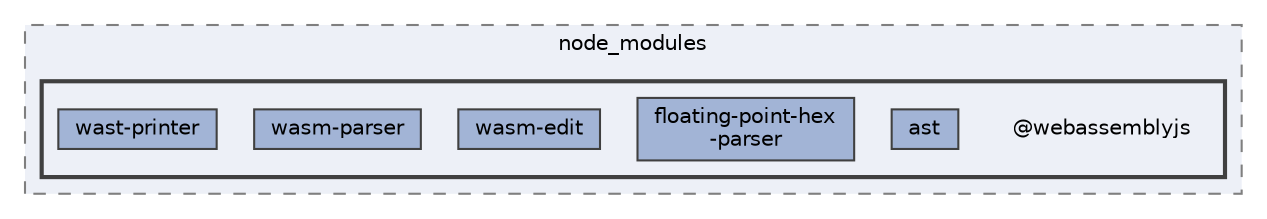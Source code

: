 digraph "pkiclassroomrescheduler/src/main/frontend/node_modules/@webassemblyjs"
{
 // LATEX_PDF_SIZE
  bgcolor="transparent";
  edge [fontname=Helvetica,fontsize=10,labelfontname=Helvetica,labelfontsize=10];
  node [fontname=Helvetica,fontsize=10,shape=box,height=0.2,width=0.4];
  compound=true
  subgraph clusterdir_72953eda66ccb3a2722c28e1c3e6c23b {
    graph [ bgcolor="#edf0f7", pencolor="grey50", label="node_modules", fontname=Helvetica,fontsize=10 style="filled,dashed", URL="dir_72953eda66ccb3a2722c28e1c3e6c23b.html",tooltip=""]
  subgraph clusterdir_b3e94aab20e94a5d7457593ecb275426 {
    graph [ bgcolor="#edf0f7", pencolor="grey25", label="", fontname=Helvetica,fontsize=10 style="filled,bold", URL="dir_b3e94aab20e94a5d7457593ecb275426.html",tooltip=""]
    dir_b3e94aab20e94a5d7457593ecb275426 [shape=plaintext, label="@webassemblyjs"];
  dir_df980c3b768aa78a26ee69827fcc3488 [label="ast", fillcolor="#a2b4d6", color="grey25", style="filled", URL="dir_df980c3b768aa78a26ee69827fcc3488.html",tooltip=""];
  dir_9baf037accc463f530ab90306709bc99 [label="floating-point-hex\l-parser", fillcolor="#a2b4d6", color="grey25", style="filled", URL="dir_9baf037accc463f530ab90306709bc99.html",tooltip=""];
  dir_ca5310521241ebec72f6c657b20563bd [label="wasm-edit", fillcolor="#a2b4d6", color="grey25", style="filled", URL="dir_ca5310521241ebec72f6c657b20563bd.html",tooltip=""];
  dir_868a59994eebd91a00b8abb4e488cf7d [label="wasm-parser", fillcolor="#a2b4d6", color="grey25", style="filled", URL="dir_868a59994eebd91a00b8abb4e488cf7d.html",tooltip=""];
  dir_b3aa3ad2bba611d497d49f31b3494fde [label="wast-printer", fillcolor="#a2b4d6", color="grey25", style="filled", URL="dir_b3aa3ad2bba611d497d49f31b3494fde.html",tooltip=""];
  }
  }
}
